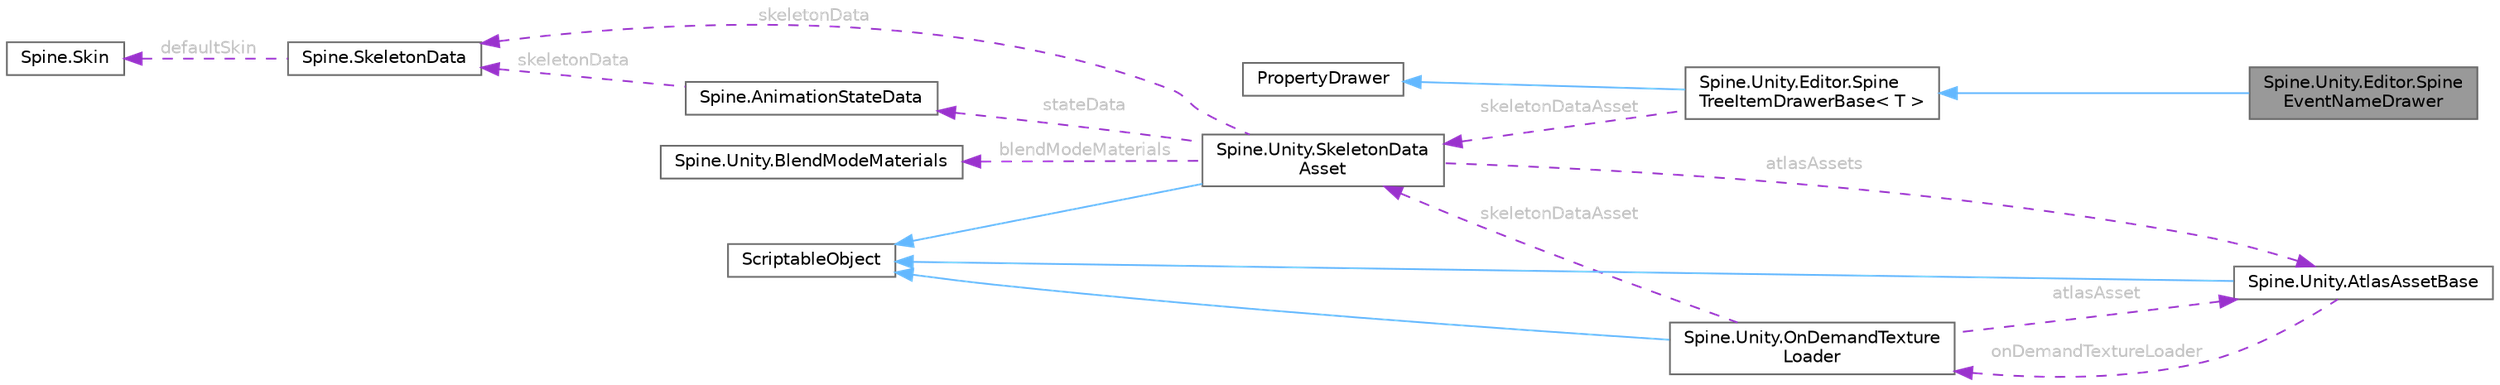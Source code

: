 digraph "Spine.Unity.Editor.SpineEventNameDrawer"
{
 // LATEX_PDF_SIZE
  bgcolor="transparent";
  edge [fontname=Helvetica,fontsize=10,labelfontname=Helvetica,labelfontsize=10];
  node [fontname=Helvetica,fontsize=10,shape=box,height=0.2,width=0.4];
  rankdir="LR";
  Node1 [id="Node000001",label="Spine.Unity.Editor.Spine\lEventNameDrawer",height=0.2,width=0.4,color="gray40", fillcolor="grey60", style="filled", fontcolor="black",tooltip=" "];
  Node2 -> Node1 [id="edge16_Node000001_Node000002",dir="back",color="steelblue1",style="solid",tooltip=" "];
  Node2 [id="Node000002",label="Spine.Unity.Editor.Spine\lTreeItemDrawerBase\< T \>",height=0.2,width=0.4,color="gray40", fillcolor="white", style="filled",URL="$class_spine_1_1_unity_1_1_editor_1_1_spine_tree_item_drawer_base-1-g.html",tooltip=" "];
  Node3 -> Node2 [id="edge17_Node000002_Node000003",dir="back",color="steelblue1",style="solid",tooltip=" "];
  Node3 [id="Node000003",label="PropertyDrawer",height=0.2,width=0.4,color="gray40", fillcolor="white", style="filled",tooltip=" "];
  Node4 -> Node2 [id="edge18_Node000002_Node000004",dir="back",color="darkorchid3",style="dashed",tooltip=" ",label=" skeletonDataAsset",fontcolor="grey" ];
  Node4 [id="Node000004",label="Spine.Unity.SkeletonData\lAsset",height=0.2,width=0.4,color="gray40", fillcolor="white", style="filled",URL="$class_spine_1_1_unity_1_1_skeleton_data_asset.html",tooltip=" "];
  Node5 -> Node4 [id="edge19_Node000004_Node000005",dir="back",color="steelblue1",style="solid",tooltip=" "];
  Node5 [id="Node000005",label="ScriptableObject",height=0.2,width=0.4,color="gray40", fillcolor="white", style="filled",tooltip=" "];
  Node6 -> Node4 [id="edge20_Node000004_Node000006",dir="back",color="darkorchid3",style="dashed",tooltip=" ",label=" atlasAssets",fontcolor="grey" ];
  Node6 [id="Node000006",label="Spine.Unity.AtlasAssetBase",height=0.2,width=0.4,color="gray40", fillcolor="white", style="filled",URL="$class_spine_1_1_unity_1_1_atlas_asset_base.html",tooltip=" "];
  Node5 -> Node6 [id="edge21_Node000006_Node000005",dir="back",color="steelblue1",style="solid",tooltip=" "];
  Node7 -> Node6 [id="edge22_Node000006_Node000007",dir="back",color="darkorchid3",style="dashed",tooltip=" ",label=" onDemandTextureLoader",fontcolor="grey" ];
  Node7 [id="Node000007",label="Spine.Unity.OnDemandTexture\lLoader",height=0.2,width=0.4,color="gray40", fillcolor="white", style="filled",URL="$class_spine_1_1_unity_1_1_on_demand_texture_loader.html",tooltip=" "];
  Node5 -> Node7 [id="edge23_Node000007_Node000005",dir="back",color="steelblue1",style="solid",tooltip=" "];
  Node6 -> Node7 [id="edge24_Node000007_Node000006",dir="back",color="darkorchid3",style="dashed",tooltip=" ",label=" atlasAsset",fontcolor="grey" ];
  Node4 -> Node7 [id="edge25_Node000007_Node000004",dir="back",color="darkorchid3",style="dashed",tooltip=" ",label=" skeletonDataAsset",fontcolor="grey" ];
  Node8 -> Node4 [id="edge26_Node000004_Node000008",dir="back",color="darkorchid3",style="dashed",tooltip=" ",label=" blendModeMaterials",fontcolor="grey" ];
  Node8 [id="Node000008",label="Spine.Unity.BlendModeMaterials",height=0.2,width=0.4,color="gray40", fillcolor="white", style="filled",URL="$class_spine_1_1_unity_1_1_blend_mode_materials.html",tooltip=" "];
  Node9 -> Node4 [id="edge27_Node000004_Node000009",dir="back",color="darkorchid3",style="dashed",tooltip=" ",label=" skeletonData",fontcolor="grey" ];
  Node9 [id="Node000009",label="Spine.SkeletonData",height=0.2,width=0.4,color="gray40", fillcolor="white", style="filled",URL="$class_spine_1_1_skeleton_data.html",tooltip="Stores the setup pose and all of the stateless data for a skeleton."];
  Node10 -> Node9 [id="edge28_Node000009_Node000010",dir="back",color="darkorchid3",style="dashed",tooltip=" ",label=" defaultSkin",fontcolor="grey" ];
  Node10 [id="Node000010",label="Spine.Skin",height=0.2,width=0.4,color="gray40", fillcolor="white", style="filled",URL="$class_spine_1_1_skin.html",tooltip="Stores attachments by slot index and attachment name."];
  Node11 -> Node4 [id="edge29_Node000004_Node000011",dir="back",color="darkorchid3",style="dashed",tooltip=" ",label=" stateData",fontcolor="grey" ];
  Node11 [id="Node000011",label="Spine.AnimationStateData",height=0.2,width=0.4,color="gray40", fillcolor="white", style="filled",URL="$class_spine_1_1_animation_state_data.html",tooltip="Stores mix (crossfade) durations to be applied when AnimationState animations are changed."];
  Node9 -> Node11 [id="edge30_Node000011_Node000009",dir="back",color="darkorchid3",style="dashed",tooltip=" ",label=" skeletonData",fontcolor="grey" ];
}
